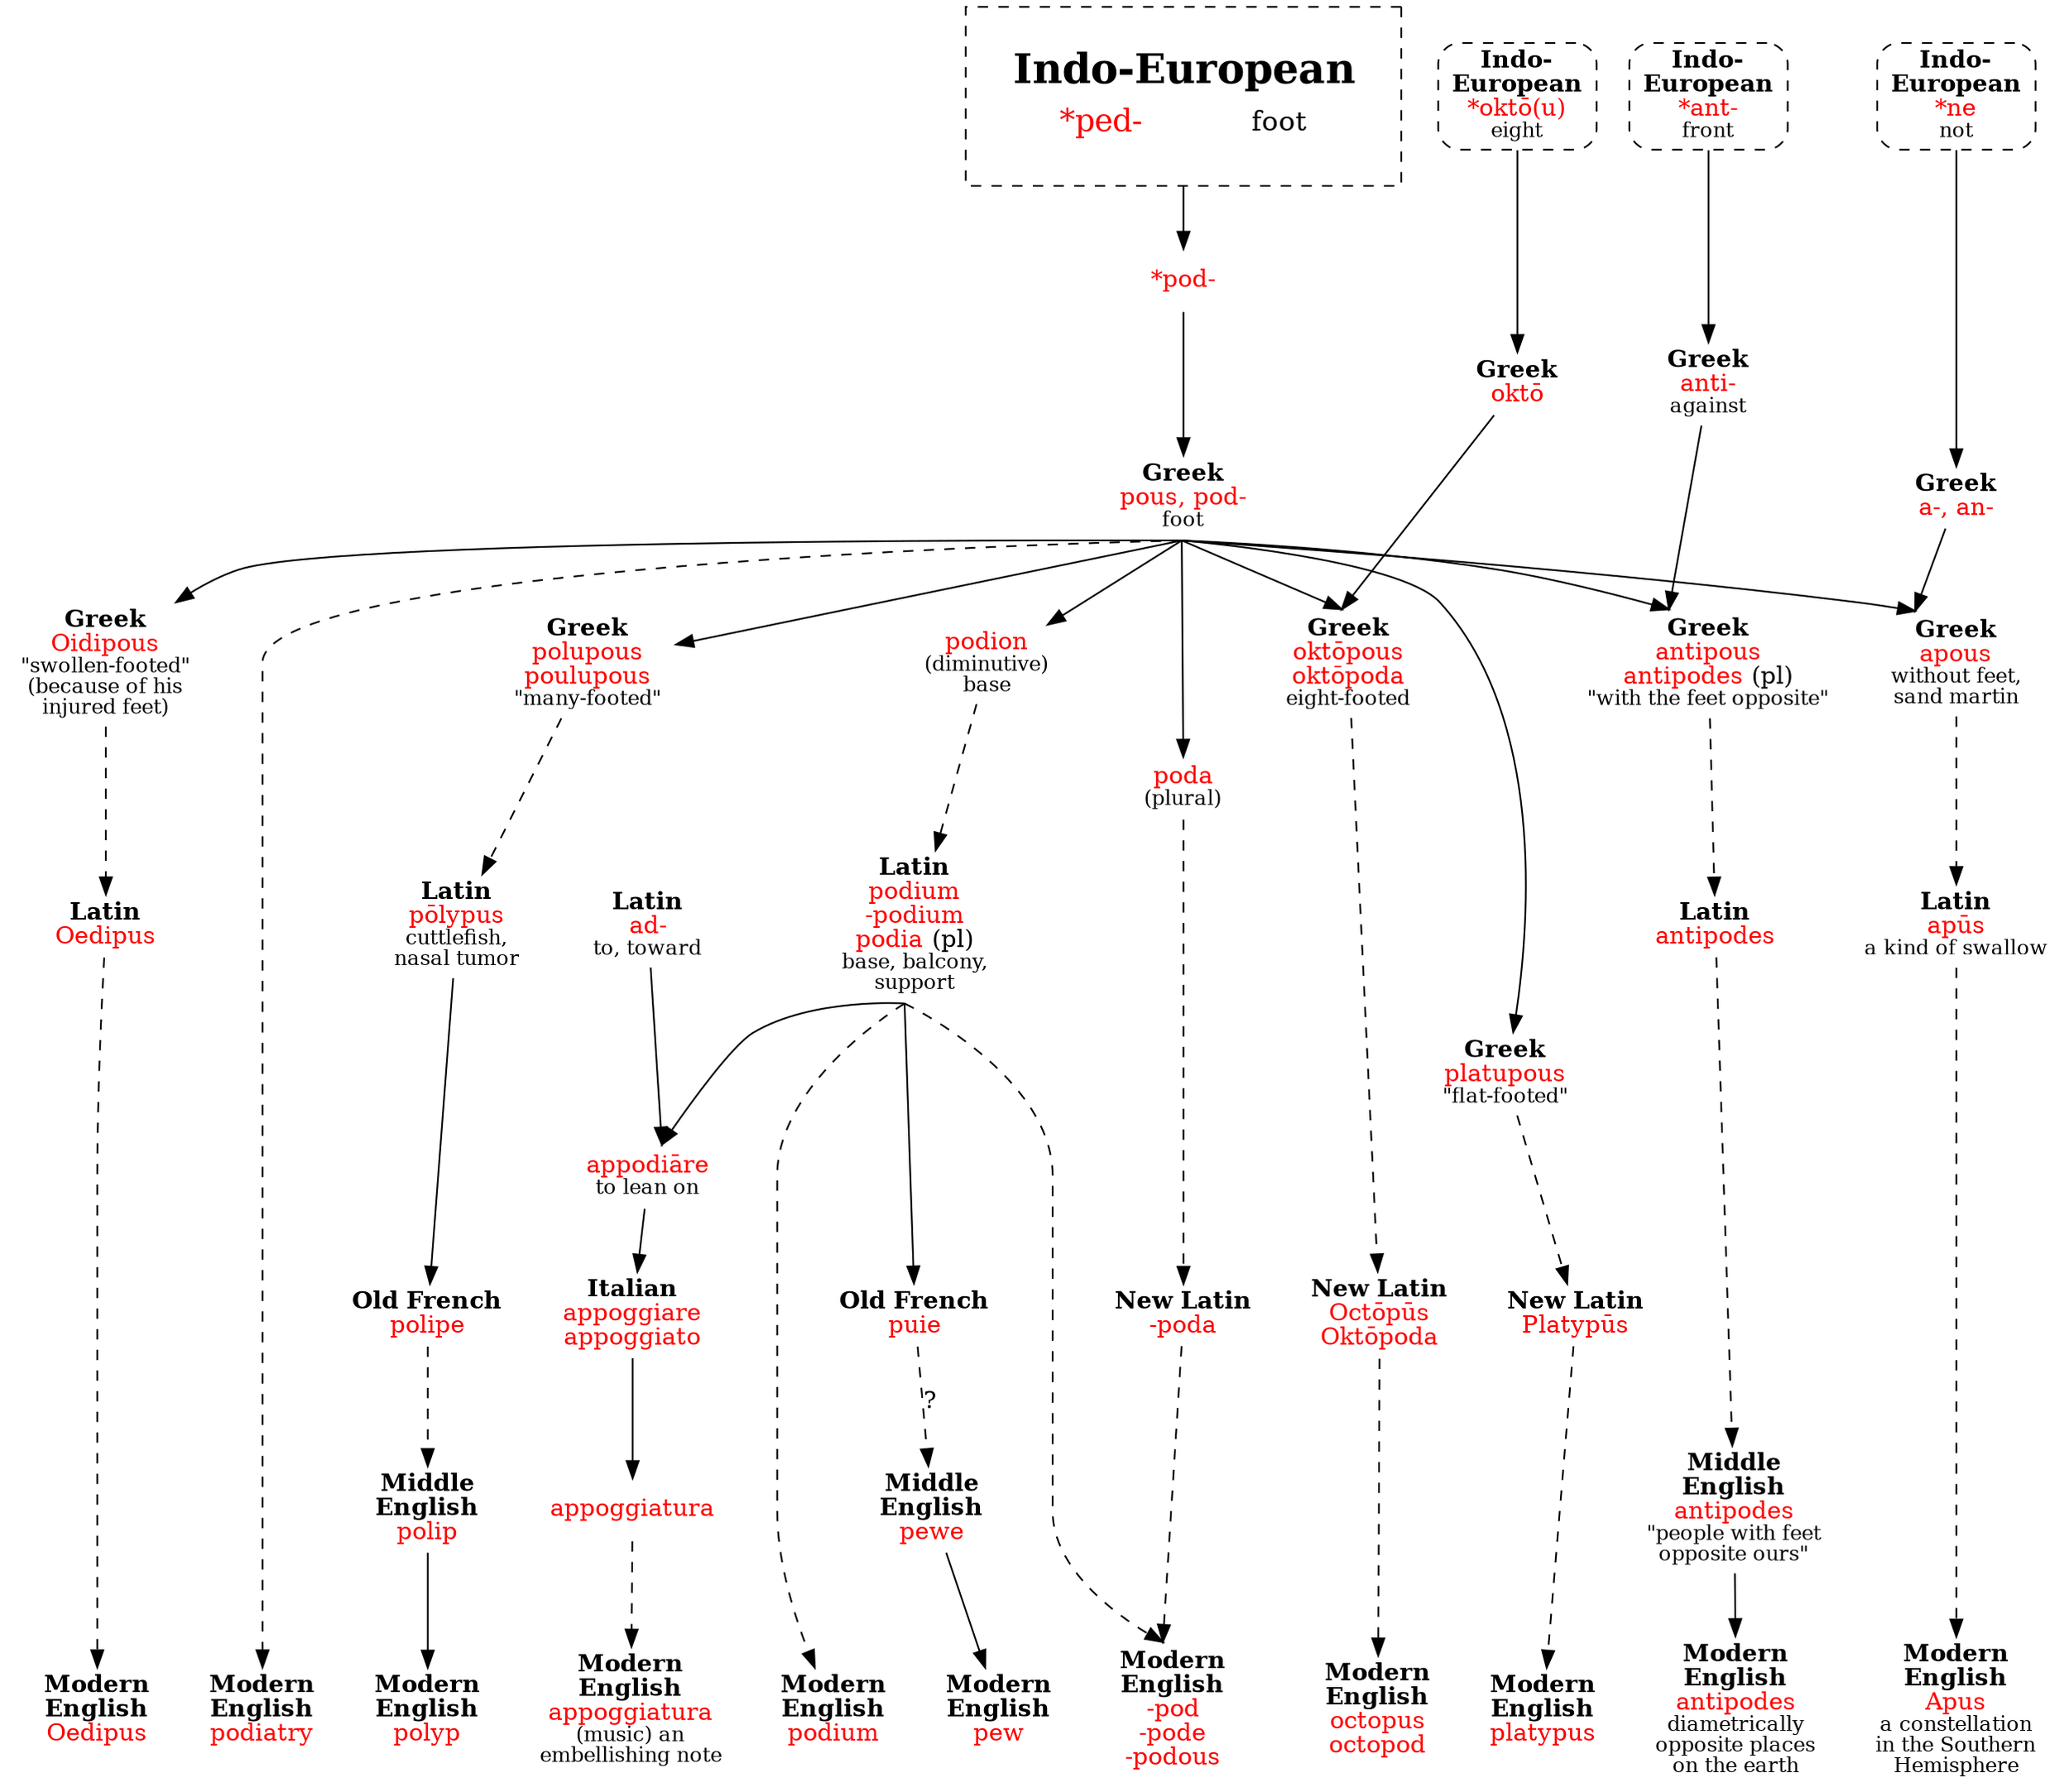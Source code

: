 strict digraph {
/* sources: AHD */
node [shape=none]
ped [label=<<table border="0"><tr><td colspan="2"><font point-size="24"><b>Indo-European</b></font></td></tr><tr><td><font point-size="18" color="red">*ped-</font></td><td><font point-size="16">foot</font></td></tr></table>> tooltip="Indo-European \"*ped-\" foot" shape=rect style=dashed peripheries=1 margin=.3 URL="ped-foot0.svg"]
pod [label=<<font color="red">*pod-</font>>]
ped -> pod

/* G pous; omitted: podagra (gout), podite, polypod, sympodium (botany), lycopodium (plant, see also wlkwo), monopodium (botany), apodal, pelecypod (mollusk, "ax foot"), phalarope (wading bird), podophyllin (resin), xenopus (frog), rhizopus (fungus) */

/* podium, pew */
pousG [label=<<b>Greek</b><br/><font color="red">pous, pod-</font><br/><font point-size="12">foot</font>>]
podionG [label=<<font color="red">podion</font><br/><font point-size="12">(diminutive)<br/>base</font>>]
podiumL [label=<<b>Latin</b><br/><font color="red">podium<br/>-podium<br/>podia</font> (pl)<br/><font point-size="12">base, balcony,<br/>support</font>>]
podium [label=<<b>Modern<br/>English</b><br/><font color="red">podium</font>>]
puieOF [label=<<b>Old French</b><br/><font color="red">puie</font>>]
peweME [label=<<b>Middle<br/>English</b><br/><font color="red">pewe</font>>]
pew [label=<<b>Modern<br/>English</b><br/><font color="red">pew</font>>]
pod -> pousG
pousG -> podionG [sametail=1]
podionG -> podiumL [style=dashed sametail=1]
podiumL -> podium [style=dashed sametail=1]
podiumL -> puieOF [sametail=1]
puieOF -> peweME [style=dashed label="?"] // "prob."
peweME -> pew

/* -pod, -pode, -podous */
podaG [label=<<font color="red">poda</font><br/><font point-size="12">(plural)</font>>]
podaL [label=<<b>New Latin</b><br/><font color="red">-poda</font>>]
pode [label=<<b>Modern<br/>English</b><br/><font color="red">-pod<br/>-pode<br/>-podous</font>>]
pousG -> podaG [sametail=1]
podaG -> podaL [style=dashed]
podaL -> pode [style=dashed samehead=1]
podiumL -> pode [style=dashed sametail=1 samehead=1]

/* podiatry */
podiatry  [label=<<b>Modern<br/>English</b><br/><font color="red">podiatry</font>>]
// -iatry < G iatreia < iatros < iasthai "to heal"
pousG -> podiatry [style=dashed sametail=1]

/* polyp */
polupousG [label=<<b>Greek</b><br/><font color="red">polupous<br/>poulupous</font><br/><font point-size="12">"many-footed"</font>>] // also cuttlefish or nasal tumor?
polypusL [label=<<b>Latin</b><br/><font color="red">pōlypus</font><br/><font point-size="12">cuttlefish,<br/>nasal tumor</font>>]
polipeOF [label=<<b>Old French</b><br/><font color="red">polipe</font>>]
polipME [label=<<b>Middle<br/>English</b><br/><font color="red">polip</font>>] // only meant nasal tumor
polyp [label=<<b>Modern<br/>English</b><br/><font color="red">polyp</font>>] // still means nasal tumor, also a kind of animal
pousG -> polupousG [sametail=1]
polupousG -> polypusL [style=dashed]
polypusL -> polipeOF
polipeOF -> polipME [style=dashed]
polipME -> polyp

/* octopus, octopod */
oktopousG [label=<<b>Greek</b><br/><font color="red">oktōpous<br/>oktōpoda</font><br/><font point-size="12">eight-footed</font>>]
octopusL  [label=<<b>New Latin</b><br/><font color="red">Octōpūs<br/>Oktōpoda</font>>] // genus and order names
octopus [label=<<b>Modern<br/>English</b><br/><font color="red">octopus<br/>octopod</font>>]
oktoIE [label=<<b>Indo-<br/>European</b><br/><font color="red">*oktō(u)</font><br/><font point-size="12">eight</font>> shape=box style="dashed,rounded" URL="okto-eight.svg"]
oktoG [label=<<b>Greek</b><br/><font color="red">oktō</font>>]
oktoIE -> oktoG
oktoG -> oktopousG [samehead=1]
pousG -> oktopousG [sametail=1 samehead=1]
oktopousG -> octopusL -> octopus [style=dashed]

/* platypus */
platupousG [label=<<b>Greek</b><br/><font color="red">platupous</font><br/><font point-size="12">"flat-footed"</font>>]
platypusL [label=<<b>New Latin</b><br/><font color="red">Platypūs</font>>] // former genus name
platypus [label=<<b>Modern<br/>English</b><br/><font color="red">platypus</font>>]
pousG -> platupousG [sametail=1]
platupousG -> platypusL -> platypus [style=dashed]

/* Oedipus */
oidipousG [label=<<b>Greek</b><br/><font color="red">Oidipous</font><br/><font point-size="12">"swollen-footed"<br/>(because of his<br/>injured feet)</font>>] // add story?
oedipusL [label=<<b>Latin</b><br/><font color="red">Oedipus</font>>]
oedipus [label=<<b>Modern<br/>English</b><br/><font color="red">Oedipus</font>>]
pousG -> oidipousG [sametail=1]
oidipousG -> oedipusL -> oedipus [style=dashed]

/* antipodes */
antipodesG [label=<<b>Greek</b><br/><font color="red">antipous<br/>antipodes</font> (pl)<br/><font point-size="12">"with the feet opposite"</font>>]
antipodesL [label=<<b>Latin</b><br/><font color="red">antipodes</font>>]
antipodesME [label=<<b>Middle<br/>English</b><br/><font color="red">antipodes</font><br/><font point-size="12">"people with feet<br/>opposite ours"</font>>] // did this mean peoep
antipodes [label=<<b>Modern<br/>English</b><br/><font color="red">antipodes</font><br/><font point-size="12">diametrically<br/>opposite places<br/>on the earth</font>>]
antIE [label=<<b>Indo-<br/>European</b><br/><font color="red">*ant-</font><br/><font point-size="12">front</font>> shape=box style="dashed,rounded" URL="ant-front.svg"]
antiG [label=<<b>Greek</b><br/><font color="red">anti-</font><br/><font point-size="12">against</font>>]
antIE -> antiG
antiG -> antipodesG [samehead=1]
pousG -> antipodesG [samehead=1 sametail=1]
antipodesG -> antipodesL -> antipodesME [style=dashed]
antipodesME -> antipodes

/* appoggiatura */
appodiareL [label=<<font color="red">appodiāre</font><br/><font point-size="12">to lean on</font>>] // Vulgar
adL [label=<<b>Latin</b><br/><font color="red">ad-</font><br/><font point-size="12">to, toward</font>>]
appoggiatoI [label=<<b>Italian</b><br/><font color="red">appoggiare<br/>appoggiato</font>>]
appoggiaturaI [label=<<font color="red">appoggiatura</font>>]
appoggiatura [label=<<b>Modern<br/>English</b><br/><font color="red">appoggiatura</font><br/><font point-size="12">(music) an<br/>embellishing note</font>>]
adL -> appodiareL [samehead=1]
podiumL -> appodiareL [samehead=1 sametail=1]
appodiareL -> appoggiatoI -> appoggiaturaI
appoggiaturaI -> appoggiatura [style=dashed]

/* Apus (constellation) */
apousG [label=<<b>Greek</b><br/><font color="red">apous</font><br/><font point-size="12">without feet,<br/>sand martin</font>>]
apusL [label=<<b>Latin</b><br/><font color="red">apūs</font><br/><font point-size="12">a kind of swallow</font>>]
apus [label=<<b>Modern<br/>English</b><br/><font color="red">Apus</font><br/><font point-size="12">a constellation<br/>in the Southern<br/>Hemisphere</font>>]
neIE [label=<<b>Indo-<br/>European</b><br/><font color="red">*ne</font><br/><font point-size="12">not</font>> shape=box style="dashed,rounded" URL="ne-not3.svg"]
anG [label=<<b>Greek</b><br/><font color="red">a-, an-</font>>]
pousG -> apousG [samehead=1 sametail=1]
apousG -> apusL -> apus [style=dashed]
neIE -> anG
anG -> apousG [samehead=1]


{ rank=same podium pew pode podiatry polyp octopus platypus oedipus antipodes appoggiatura apus }
{ rank=same ped oktoIE antIE neIE }
apousG -> apusL [weight=2]
oidipousG -> oedipusL [weight=2]
appoggiatoI -> appoggiaturaI [weight=5]
{ rank=same peweME polipME antipodesME appoggiaturaI }
{ rank=same podaL octopusL platypusL appoggiatoI polipeOF puieOF }
{ rank=same oedipusL polypusL podiumL adL apusL antipodesL }
}
